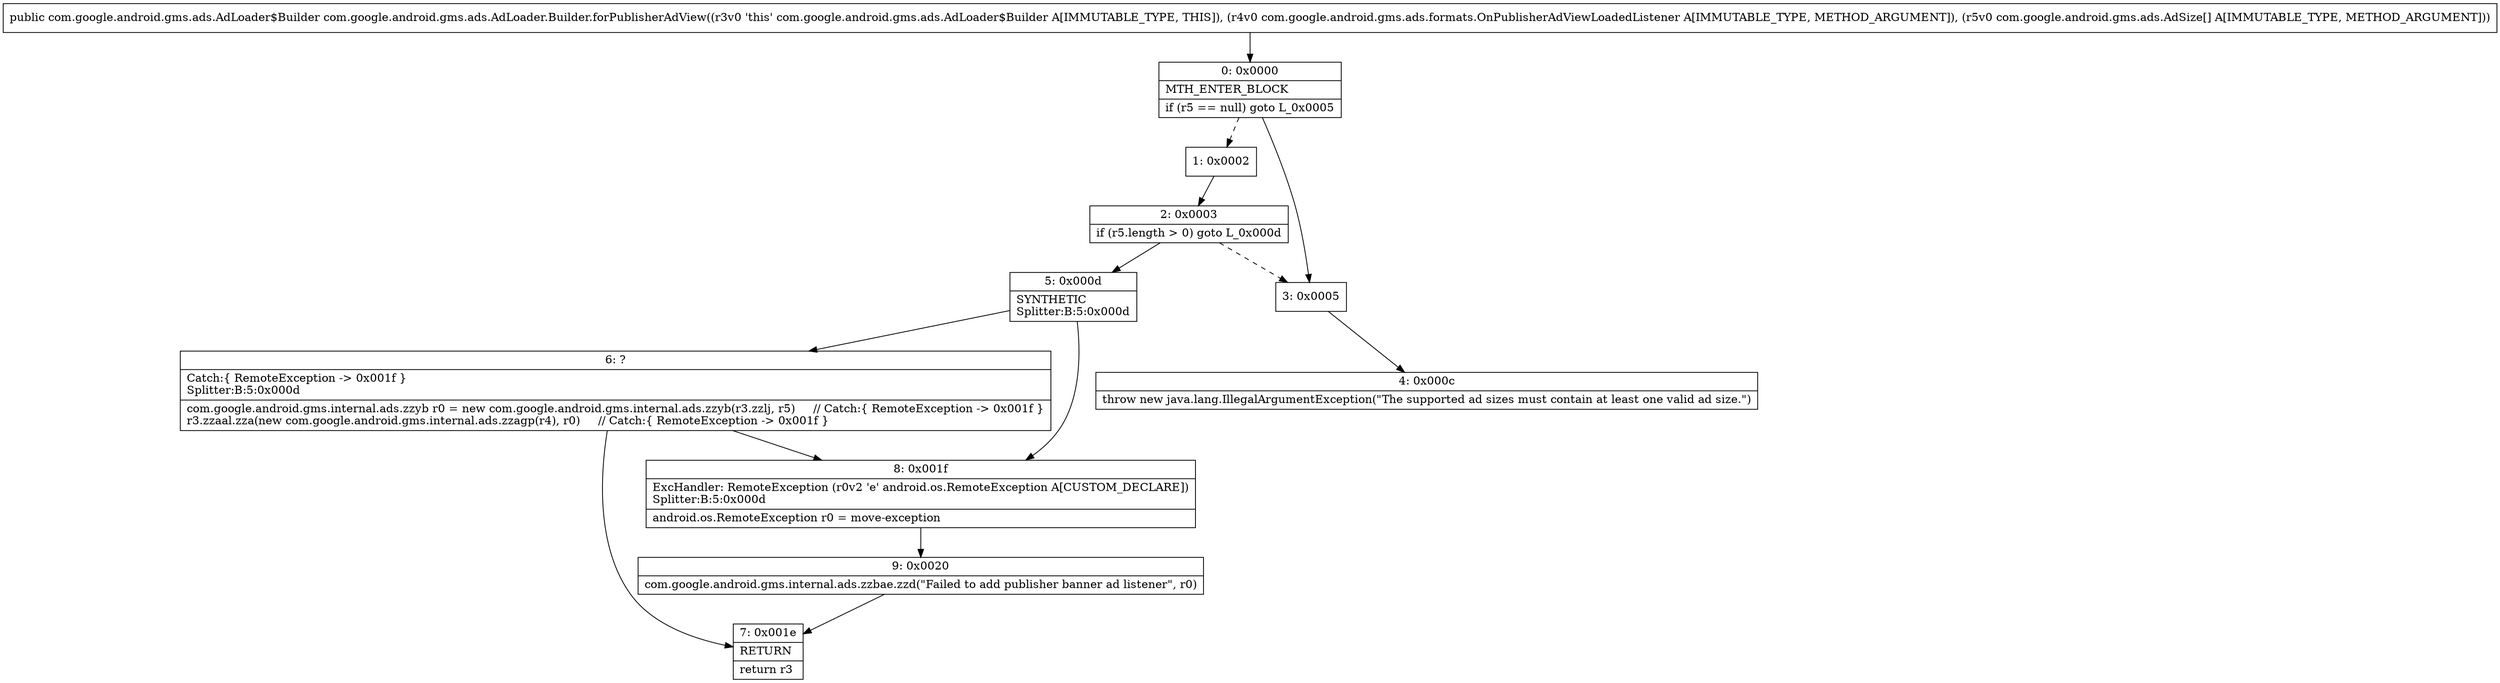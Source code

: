 digraph "CFG forcom.google.android.gms.ads.AdLoader.Builder.forPublisherAdView(Lcom\/google\/android\/gms\/ads\/formats\/OnPublisherAdViewLoadedListener;[Lcom\/google\/android\/gms\/ads\/AdSize;)Lcom\/google\/android\/gms\/ads\/AdLoader$Builder;" {
Node_0 [shape=record,label="{0\:\ 0x0000|MTH_ENTER_BLOCK\l|if (r5 == null) goto L_0x0005\l}"];
Node_1 [shape=record,label="{1\:\ 0x0002}"];
Node_2 [shape=record,label="{2\:\ 0x0003|if (r5.length \> 0) goto L_0x000d\l}"];
Node_3 [shape=record,label="{3\:\ 0x0005}"];
Node_4 [shape=record,label="{4\:\ 0x000c|throw new java.lang.IllegalArgumentException(\"The supported ad sizes must contain at least one valid ad size.\")\l}"];
Node_5 [shape=record,label="{5\:\ 0x000d|SYNTHETIC\lSplitter:B:5:0x000d\l}"];
Node_6 [shape=record,label="{6\:\ ?|Catch:\{ RemoteException \-\> 0x001f \}\lSplitter:B:5:0x000d\l|com.google.android.gms.internal.ads.zzyb r0 = new com.google.android.gms.internal.ads.zzyb(r3.zzlj, r5)     \/\/ Catch:\{ RemoteException \-\> 0x001f \}\lr3.zzaal.zza(new com.google.android.gms.internal.ads.zzagp(r4), r0)     \/\/ Catch:\{ RemoteException \-\> 0x001f \}\l}"];
Node_7 [shape=record,label="{7\:\ 0x001e|RETURN\l|return r3\l}"];
Node_8 [shape=record,label="{8\:\ 0x001f|ExcHandler: RemoteException (r0v2 'e' android.os.RemoteException A[CUSTOM_DECLARE])\lSplitter:B:5:0x000d\l|android.os.RemoteException r0 = move\-exception\l}"];
Node_9 [shape=record,label="{9\:\ 0x0020|com.google.android.gms.internal.ads.zzbae.zzd(\"Failed to add publisher banner ad listener\", r0)\l}"];
MethodNode[shape=record,label="{public com.google.android.gms.ads.AdLoader$Builder com.google.android.gms.ads.AdLoader.Builder.forPublisherAdView((r3v0 'this' com.google.android.gms.ads.AdLoader$Builder A[IMMUTABLE_TYPE, THIS]), (r4v0 com.google.android.gms.ads.formats.OnPublisherAdViewLoadedListener A[IMMUTABLE_TYPE, METHOD_ARGUMENT]), (r5v0 com.google.android.gms.ads.AdSize[] A[IMMUTABLE_TYPE, METHOD_ARGUMENT])) }"];
MethodNode -> Node_0;
Node_0 -> Node_1[style=dashed];
Node_0 -> Node_3;
Node_1 -> Node_2;
Node_2 -> Node_3[style=dashed];
Node_2 -> Node_5;
Node_3 -> Node_4;
Node_5 -> Node_6;
Node_5 -> Node_8;
Node_6 -> Node_7;
Node_6 -> Node_8;
Node_8 -> Node_9;
Node_9 -> Node_7;
}

